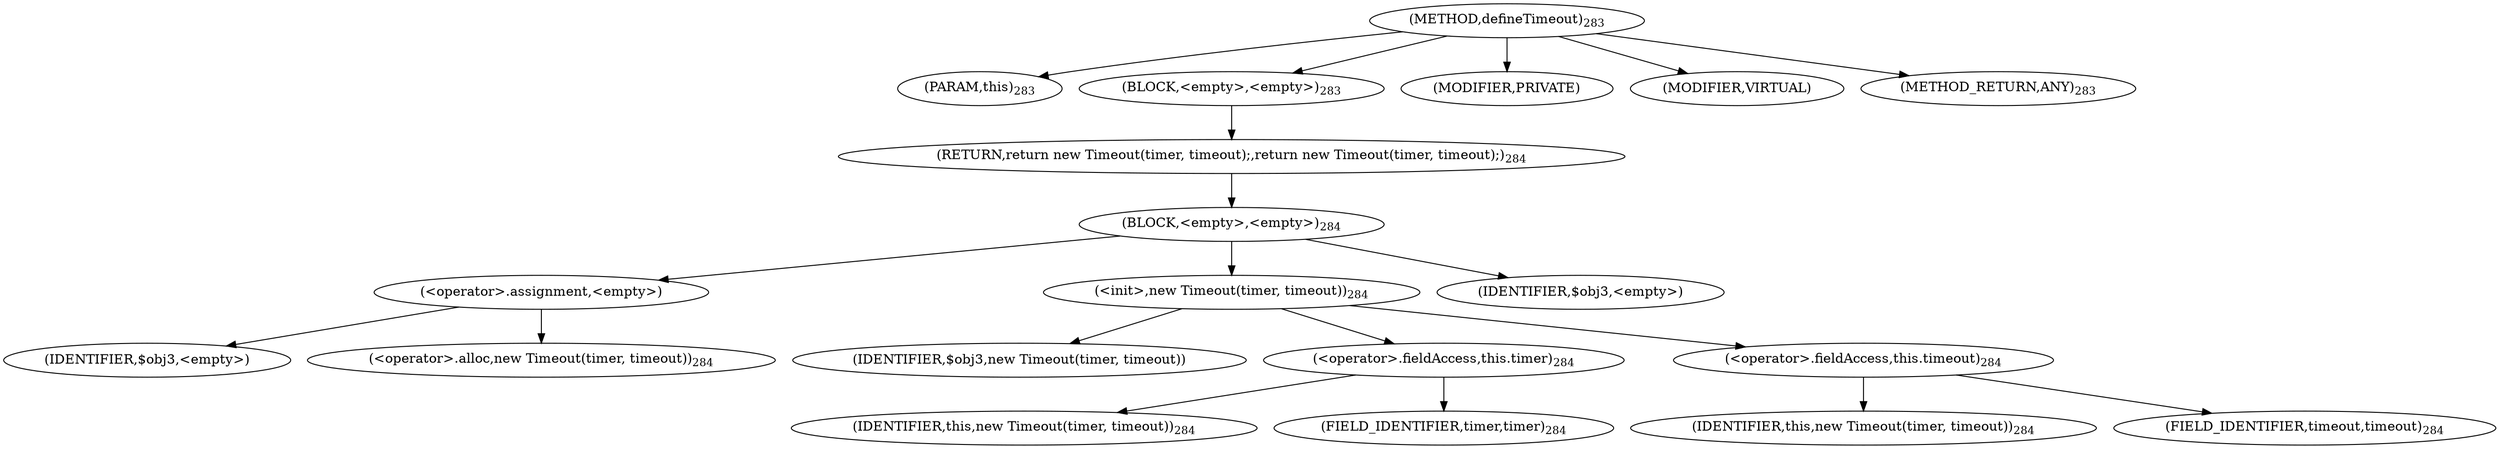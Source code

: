 digraph "defineTimeout" {  
"328" [label = <(METHOD,defineTimeout)<SUB>283</SUB>> ]
"329" [label = <(PARAM,this)<SUB>283</SUB>> ]
"330" [label = <(BLOCK,&lt;empty&gt;,&lt;empty&gt;)<SUB>283</SUB>> ]
"331" [label = <(RETURN,return new Timeout(timer, timeout);,return new Timeout(timer, timeout);)<SUB>284</SUB>> ]
"332" [label = <(BLOCK,&lt;empty&gt;,&lt;empty&gt;)<SUB>284</SUB>> ]
"333" [label = <(&lt;operator&gt;.assignment,&lt;empty&gt;)> ]
"334" [label = <(IDENTIFIER,$obj3,&lt;empty&gt;)> ]
"335" [label = <(&lt;operator&gt;.alloc,new Timeout(timer, timeout))<SUB>284</SUB>> ]
"336" [label = <(&lt;init&gt;,new Timeout(timer, timeout))<SUB>284</SUB>> ]
"337" [label = <(IDENTIFIER,$obj3,new Timeout(timer, timeout))> ]
"338" [label = <(&lt;operator&gt;.fieldAccess,this.timer)<SUB>284</SUB>> ]
"339" [label = <(IDENTIFIER,this,new Timeout(timer, timeout))<SUB>284</SUB>> ]
"340" [label = <(FIELD_IDENTIFIER,timer,timer)<SUB>284</SUB>> ]
"341" [label = <(&lt;operator&gt;.fieldAccess,this.timeout)<SUB>284</SUB>> ]
"342" [label = <(IDENTIFIER,this,new Timeout(timer, timeout))<SUB>284</SUB>> ]
"343" [label = <(FIELD_IDENTIFIER,timeout,timeout)<SUB>284</SUB>> ]
"344" [label = <(IDENTIFIER,$obj3,&lt;empty&gt;)> ]
"345" [label = <(MODIFIER,PRIVATE)> ]
"346" [label = <(MODIFIER,VIRTUAL)> ]
"347" [label = <(METHOD_RETURN,ANY)<SUB>283</SUB>> ]
  "328" -> "329" 
  "328" -> "330" 
  "328" -> "345" 
  "328" -> "346" 
  "328" -> "347" 
  "330" -> "331" 
  "331" -> "332" 
  "332" -> "333" 
  "332" -> "336" 
  "332" -> "344" 
  "333" -> "334" 
  "333" -> "335" 
  "336" -> "337" 
  "336" -> "338" 
  "336" -> "341" 
  "338" -> "339" 
  "338" -> "340" 
  "341" -> "342" 
  "341" -> "343" 
}
